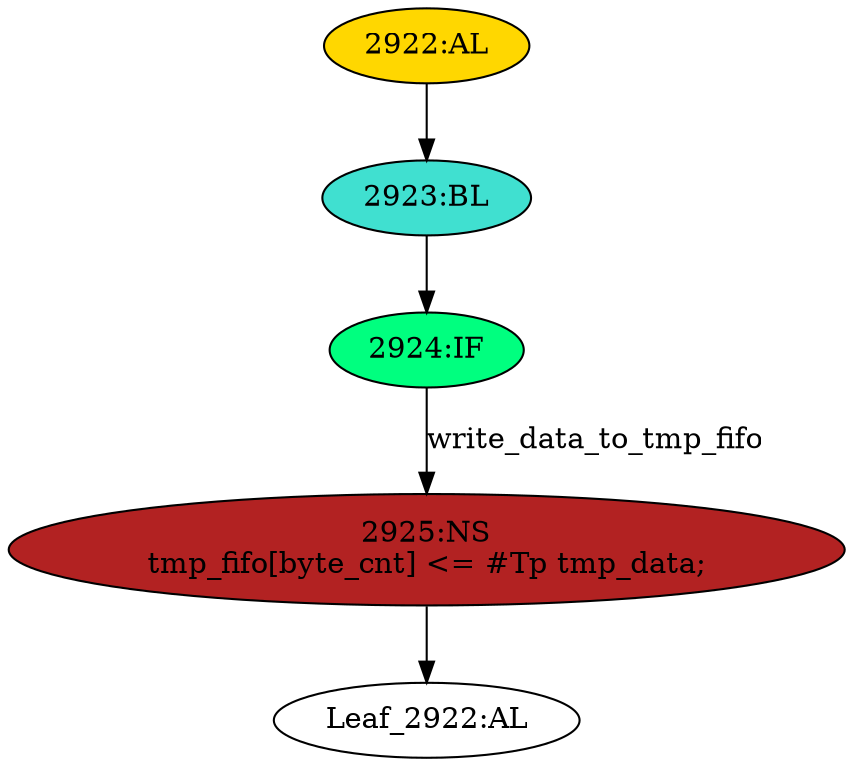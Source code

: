 strict digraph "" {
	node [label="\N"];
	"2923:BL"	 [ast="<pyverilog.vparser.ast.Block object at 0x7f44f692b290>",
		fillcolor=turquoise,
		label="2923:BL",
		statements="[]",
		style=filled,
		typ=Block];
	"2924:IF"	 [ast="<pyverilog.vparser.ast.IfStatement object at 0x7f44f6916f50>",
		fillcolor=springgreen,
		label="2924:IF",
		statements="[]",
		style=filled,
		typ=IfStatement];
	"2923:BL" -> "2924:IF"	 [cond="[]",
		lineno=None];
	"2922:AL"	 [ast="<pyverilog.vparser.ast.Always object at 0x7f44f692b2d0>",
		clk_sens=True,
		fillcolor=gold,
		label="2922:AL",
		sens="['clk']",
		statements="[]",
		style=filled,
		typ=Always,
		use_var="['write_data_to_tmp_fifo', 'tmp_data']"];
	"2922:AL" -> "2923:BL"	 [cond="[]",
		lineno=None];
	"2925:NS"	 [ast="<pyverilog.vparser.ast.NonblockingSubstitution object at 0x7f44f6916f90>",
		fillcolor=firebrick,
		label="2925:NS
tmp_fifo[byte_cnt] <= #Tp tmp_data;",
		statements="[<pyverilog.vparser.ast.NonblockingSubstitution object at 0x7f44f6916f90>]",
		style=filled,
		typ=NonblockingSubstitution];
	"Leaf_2922:AL"	 [def_var="['tmp_fifo']",
		label="Leaf_2922:AL"];
	"2925:NS" -> "Leaf_2922:AL"	 [cond="[]",
		lineno=None];
	"2924:IF" -> "2925:NS"	 [cond="['write_data_to_tmp_fifo']",
		label=write_data_to_tmp_fifo,
		lineno=2924];
}
